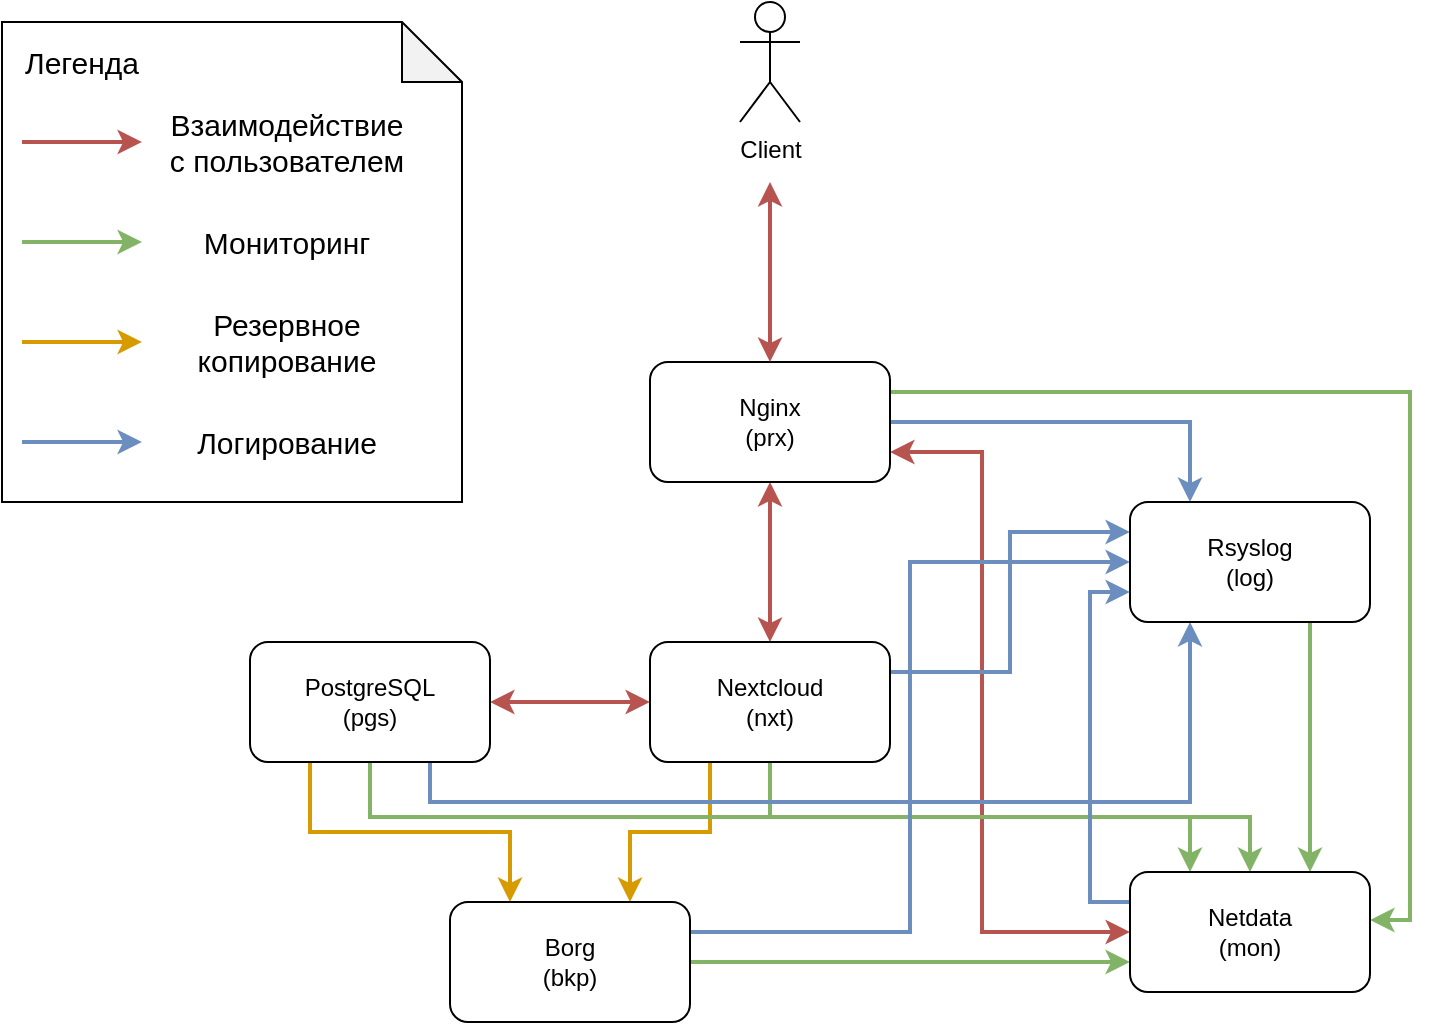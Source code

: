 <mxfile version="14.6.9" type="device"><diagram id="Uqrq5vRkZSApUl4lWM6m" name="Page-1"><mxGraphModel dx="1422" dy="802" grid="1" gridSize="10" guides="1" tooltips="1" connect="1" arrows="1" fold="1" page="1" pageScale="1" pageWidth="827" pageHeight="1169" math="0" shadow="0"><root><mxCell id="0"/><mxCell id="1" parent="0"/><mxCell id="lq0IUN8d960rB0fIroDj-7" style="edgeStyle=orthogonalEdgeStyle;rounded=0;orthogonalLoop=1;jettySize=auto;html=1;exitX=0.5;exitY=1;exitDx=0;exitDy=0;fillColor=#f8cecc;strokeColor=#b85450;startArrow=classic;startFill=1;strokeWidth=2;" parent="1" source="lq0IUN8d960rB0fIroDj-1" target="lq0IUN8d960rB0fIroDj-2" edge="1"><mxGeometry relative="1" as="geometry"/></mxCell><mxCell id="lq0IUN8d960rB0fIroDj-14" style="edgeStyle=orthogonalEdgeStyle;rounded=0;orthogonalLoop=1;jettySize=auto;html=1;exitX=1;exitY=0.5;exitDx=0;exitDy=0;entryX=0.25;entryY=0;entryDx=0;entryDy=0;startArrow=none;startFill=0;fillColor=#dae8fc;strokeColor=#6c8ebf;strokeWidth=2;" parent="1" source="lq0IUN8d960rB0fIroDj-1" target="lq0IUN8d960rB0fIroDj-5" edge="1"><mxGeometry relative="1" as="geometry"><Array as="points"><mxPoint x="604" y="360"/></Array></mxGeometry></mxCell><mxCell id="lq0IUN8d960rB0fIroDj-25" style="edgeStyle=orthogonalEdgeStyle;rounded=0;orthogonalLoop=1;jettySize=auto;html=1;exitX=1;exitY=0.25;exitDx=0;exitDy=0;entryX=1;entryY=0.4;entryDx=0;entryDy=0;entryPerimeter=0;startArrow=none;startFill=0;fillColor=#d5e8d4;strokeColor=#82b366;strokeWidth=2;" parent="1" source="lq0IUN8d960rB0fIroDj-1" target="lq0IUN8d960rB0fIroDj-6" edge="1"><mxGeometry relative="1" as="geometry"/></mxCell><mxCell id="lq0IUN8d960rB0fIroDj-30" style="edgeStyle=orthogonalEdgeStyle;rounded=0;orthogonalLoop=1;jettySize=auto;html=1;exitX=1;exitY=0.75;exitDx=0;exitDy=0;entryX=0;entryY=0.5;entryDx=0;entryDy=0;startArrow=classic;startFill=1;endSize=6;strokeWidth=2;fillColor=#f8cecc;strokeColor=#b85450;" parent="1" source="lq0IUN8d960rB0fIroDj-1" target="lq0IUN8d960rB0fIroDj-6" edge="1"><mxGeometry relative="1" as="geometry"><Array as="points"><mxPoint x="500" y="375"/><mxPoint x="500" y="615"/></Array></mxGeometry></mxCell><mxCell id="lq0IUN8d960rB0fIroDj-1" value="&lt;div&gt;Nginx&lt;br&gt;(prx)&lt;br&gt;&lt;/div&gt;" style="rounded=1;whiteSpace=wrap;html=1;" parent="1" vertex="1"><mxGeometry x="334" y="330" width="120" height="60" as="geometry"/></mxCell><mxCell id="lq0IUN8d960rB0fIroDj-13" style="edgeStyle=orthogonalEdgeStyle;rounded=0;orthogonalLoop=1;jettySize=auto;html=1;exitX=0;exitY=0.5;exitDx=0;exitDy=0;startArrow=classic;startFill=1;fillColor=#f8cecc;strokeColor=#b85450;strokeWidth=2;" parent="1" source="lq0IUN8d960rB0fIroDj-2" target="lq0IUN8d960rB0fIroDj-3" edge="1"><mxGeometry relative="1" as="geometry"/></mxCell><mxCell id="lq0IUN8d960rB0fIroDj-15" style="edgeStyle=orthogonalEdgeStyle;rounded=0;orthogonalLoop=1;jettySize=auto;html=1;exitX=1;exitY=0.25;exitDx=0;exitDy=0;entryX=0;entryY=0.25;entryDx=0;entryDy=0;startArrow=none;startFill=0;fillColor=#dae8fc;strokeColor=#6c8ebf;strokeWidth=2;" parent="1" source="lq0IUN8d960rB0fIroDj-2" target="lq0IUN8d960rB0fIroDj-5" edge="1"><mxGeometry relative="1" as="geometry"/></mxCell><mxCell id="lq0IUN8d960rB0fIroDj-23" style="edgeStyle=orthogonalEdgeStyle;rounded=0;orthogonalLoop=1;jettySize=auto;html=1;exitX=0.5;exitY=1;exitDx=0;exitDy=0;entryX=0.5;entryY=0;entryDx=0;entryDy=0;startArrow=none;startFill=0;fillColor=#d5e8d4;strokeColor=#82b366;strokeWidth=2;" parent="1" source="lq0IUN8d960rB0fIroDj-2" target="lq0IUN8d960rB0fIroDj-6" edge="1"><mxGeometry relative="1" as="geometry"/></mxCell><mxCell id="lq0IUN8d960rB0fIroDj-27" style="edgeStyle=orthogonalEdgeStyle;rounded=0;orthogonalLoop=1;jettySize=auto;html=1;exitX=0.25;exitY=1;exitDx=0;exitDy=0;entryX=0.75;entryY=0;entryDx=0;entryDy=0;startArrow=none;startFill=0;fillColor=#ffe6cc;strokeColor=#d79b00;strokeWidth=2;" parent="1" source="lq0IUN8d960rB0fIroDj-2" target="lq0IUN8d960rB0fIroDj-4" edge="1"><mxGeometry relative="1" as="geometry"/></mxCell><mxCell id="lq0IUN8d960rB0fIroDj-2" value="Nextcloud&lt;br&gt;(nxt)" style="rounded=1;whiteSpace=wrap;html=1;" parent="1" vertex="1"><mxGeometry x="334" y="470" width="120" height="60" as="geometry"/></mxCell><mxCell id="lq0IUN8d960rB0fIroDj-19" style="edgeStyle=orthogonalEdgeStyle;rounded=0;orthogonalLoop=1;jettySize=auto;html=1;exitX=0.75;exitY=1;exitDx=0;exitDy=0;entryX=0.25;entryY=1;entryDx=0;entryDy=0;startArrow=none;startFill=0;fillColor=#dae8fc;strokeColor=#6c8ebf;strokeWidth=2;" parent="1" source="lq0IUN8d960rB0fIroDj-3" target="lq0IUN8d960rB0fIroDj-5" edge="1"><mxGeometry relative="1" as="geometry"/></mxCell><mxCell id="lq0IUN8d960rB0fIroDj-22" style="edgeStyle=orthogonalEdgeStyle;rounded=0;orthogonalLoop=1;jettySize=auto;html=1;exitX=0.5;exitY=1;exitDx=0;exitDy=0;entryX=0.25;entryY=0;entryDx=0;entryDy=0;startArrow=none;startFill=0;fillColor=#d5e8d4;strokeColor=#82b366;endSize=6;strokeWidth=2;" parent="1" source="lq0IUN8d960rB0fIroDj-3" target="lq0IUN8d960rB0fIroDj-6" edge="1"><mxGeometry relative="1" as="geometry"/></mxCell><mxCell id="lq0IUN8d960rB0fIroDj-28" style="edgeStyle=orthogonalEdgeStyle;rounded=0;orthogonalLoop=1;jettySize=auto;html=1;exitX=0.25;exitY=1;exitDx=0;exitDy=0;entryX=0.25;entryY=0;entryDx=0;entryDy=0;startArrow=none;startFill=0;fillColor=#ffe6cc;strokeColor=#d79b00;strokeWidth=2;" parent="1" source="lq0IUN8d960rB0fIroDj-3" target="lq0IUN8d960rB0fIroDj-4" edge="1"><mxGeometry relative="1" as="geometry"/></mxCell><mxCell id="lq0IUN8d960rB0fIroDj-3" value="&lt;div&gt;PostgreSQL&lt;br&gt;(pgs)&lt;br&gt;&lt;/div&gt;" style="rounded=1;whiteSpace=wrap;html=1;" parent="1" vertex="1"><mxGeometry x="134" y="470" width="120" height="60" as="geometry"/></mxCell><mxCell id="lq0IUN8d960rB0fIroDj-16" style="edgeStyle=orthogonalEdgeStyle;rounded=0;orthogonalLoop=1;jettySize=auto;html=1;exitX=1;exitY=0.25;exitDx=0;exitDy=0;entryX=0;entryY=0.5;entryDx=0;entryDy=0;startArrow=none;startFill=0;fillColor=#dae8fc;strokeColor=#6c8ebf;endSize=6;strokeWidth=2;" parent="1" source="lq0IUN8d960rB0fIroDj-4" target="lq0IUN8d960rB0fIroDj-5" edge="1"><mxGeometry relative="1" as="geometry"/></mxCell><mxCell id="lq0IUN8d960rB0fIroDj-21" style="edgeStyle=orthogonalEdgeStyle;rounded=0;orthogonalLoop=1;jettySize=auto;html=1;exitX=1;exitY=0.5;exitDx=0;exitDy=0;entryX=0;entryY=0.75;entryDx=0;entryDy=0;startArrow=none;startFill=0;fillColor=#d5e8d4;strokeColor=#82b366;strokeWidth=2;" parent="1" source="lq0IUN8d960rB0fIroDj-4" target="lq0IUN8d960rB0fIroDj-6" edge="1"><mxGeometry relative="1" as="geometry"/></mxCell><mxCell id="lq0IUN8d960rB0fIroDj-4" value="Borg&lt;br&gt;(bkp)" style="rounded=1;whiteSpace=wrap;html=1;" parent="1" vertex="1"><mxGeometry x="234" y="600" width="120" height="60" as="geometry"/></mxCell><mxCell id="lq0IUN8d960rB0fIroDj-24" style="edgeStyle=orthogonalEdgeStyle;rounded=0;orthogonalLoop=1;jettySize=auto;html=1;exitX=0.75;exitY=1;exitDx=0;exitDy=0;entryX=0.75;entryY=0;entryDx=0;entryDy=0;startArrow=none;startFill=0;fillColor=#d5e8d4;strokeColor=#82b366;strokeWidth=2;" parent="1" source="lq0IUN8d960rB0fIroDj-5" target="lq0IUN8d960rB0fIroDj-6" edge="1"><mxGeometry relative="1" as="geometry"/></mxCell><mxCell id="lq0IUN8d960rB0fIroDj-5" value="Rsyslog&lt;br&gt;(log)" style="rounded=1;whiteSpace=wrap;html=1;" parent="1" vertex="1"><mxGeometry x="574" y="400" width="120" height="60" as="geometry"/></mxCell><mxCell id="lq0IUN8d960rB0fIroDj-17" style="edgeStyle=orthogonalEdgeStyle;rounded=0;orthogonalLoop=1;jettySize=auto;html=1;exitX=0;exitY=0.25;exitDx=0;exitDy=0;entryX=0;entryY=0.75;entryDx=0;entryDy=0;startArrow=none;startFill=0;fillColor=#dae8fc;strokeColor=#6c8ebf;endSize=6;strokeWidth=2;" parent="1" source="lq0IUN8d960rB0fIroDj-6" target="lq0IUN8d960rB0fIroDj-5" edge="1"><mxGeometry relative="1" as="geometry"/></mxCell><mxCell id="lq0IUN8d960rB0fIroDj-6" value="Netdata&lt;br&gt;(mon)" style="rounded=1;whiteSpace=wrap;html=1;" parent="1" vertex="1"><mxGeometry x="574" y="585" width="120" height="60" as="geometry"/></mxCell><mxCell id="lq0IUN8d960rB0fIroDj-8" value="&lt;div&gt;Client&lt;/div&gt;" style="shape=umlActor;verticalLabelPosition=bottom;verticalAlign=top;html=1;outlineConnect=0;" parent="1" vertex="1"><mxGeometry x="379" y="150" width="30" height="60" as="geometry"/></mxCell><mxCell id="lq0IUN8d960rB0fIroDj-11" value="" style="endArrow=classic;html=1;entryX=0.5;entryY=0;entryDx=0;entryDy=0;fillColor=#f8cecc;strokeColor=#b85450;startArrow=classic;startFill=1;strokeWidth=2;" parent="1" target="lq0IUN8d960rB0fIroDj-1" edge="1"><mxGeometry width="50" height="50" relative="1" as="geometry"><mxPoint x="394" y="240" as="sourcePoint"/><mxPoint x="440" y="310" as="targetPoint"/></mxGeometry></mxCell><mxCell id="lq0IUN8d960rB0fIroDj-33" value="" style="shape=note;whiteSpace=wrap;html=1;backgroundOutline=1;darkOpacity=0.05;" parent="1" vertex="1"><mxGeometry x="10" y="160" width="230" height="240" as="geometry"/></mxCell><mxCell id="lq0IUN8d960rB0fIroDj-34" value="" style="endArrow=classic;html=1;endSize=6;strokeWidth=2;fillColor=#d5e8d4;strokeColor=#82b366;" parent="1" edge="1"><mxGeometry width="50" height="50" relative="1" as="geometry"><mxPoint x="20" y="270" as="sourcePoint"/><mxPoint x="80" y="270" as="targetPoint"/></mxGeometry></mxCell><mxCell id="lq0IUN8d960rB0fIroDj-36" value="" style="endArrow=classic;html=1;endSize=6;strokeWidth=2;fillColor=#f8cecc;strokeColor=#b85450;" parent="1" edge="1"><mxGeometry width="50" height="50" relative="1" as="geometry"><mxPoint x="20" y="220" as="sourcePoint"/><mxPoint x="80" y="220" as="targetPoint"/></mxGeometry></mxCell><mxCell id="lq0IUN8d960rB0fIroDj-37" value="" style="endArrow=classic;html=1;endSize=6;strokeWidth=2;fillColor=#dae8fc;strokeColor=#6c8ebf;" parent="1" edge="1"><mxGeometry width="50" height="50" relative="1" as="geometry"><mxPoint x="20" y="370" as="sourcePoint"/><mxPoint x="80" y="370" as="targetPoint"/></mxGeometry></mxCell><mxCell id="lq0IUN8d960rB0fIroDj-38" value="" style="endArrow=classic;html=1;endSize=6;strokeWidth=2;fillColor=#ffe6cc;strokeColor=#d79b00;" parent="1" edge="1"><mxGeometry width="50" height="50" relative="1" as="geometry"><mxPoint x="20" y="320" as="sourcePoint"/><mxPoint x="80" y="320" as="targetPoint"/></mxGeometry></mxCell><mxCell id="lq0IUN8d960rB0fIroDj-39" value="Легенда" style="text;html=1;strokeColor=none;fillColor=none;align=center;verticalAlign=middle;whiteSpace=wrap;rounded=0;fontSize=15;" parent="1" vertex="1"><mxGeometry x="30" y="170" width="40" height="20" as="geometry"/></mxCell><mxCell id="lq0IUN8d960rB0fIroDj-41" value="Взаимодействие с пользователем" style="text;html=1;strokeColor=none;fillColor=none;align=center;verticalAlign=middle;whiteSpace=wrap;rounded=0;fontSize=15;" parent="1" vertex="1"><mxGeometry x="90" y="210" width="125" height="20" as="geometry"/></mxCell><mxCell id="lq0IUN8d960rB0fIroDj-42" value="Мониторинг" style="text;html=1;strokeColor=none;fillColor=none;align=center;verticalAlign=middle;whiteSpace=wrap;rounded=0;fontSize=15;" parent="1" vertex="1"><mxGeometry x="90" y="260" width="125" height="20" as="geometry"/></mxCell><mxCell id="lq0IUN8d960rB0fIroDj-43" value="Резервное копирование" style="text;html=1;strokeColor=none;fillColor=none;align=center;verticalAlign=middle;whiteSpace=wrap;rounded=0;fontSize=15;" parent="1" vertex="1"><mxGeometry x="90" y="310" width="125" height="20" as="geometry"/></mxCell><mxCell id="lq0IUN8d960rB0fIroDj-44" value="Логирование" style="text;html=1;strokeColor=none;fillColor=none;align=center;verticalAlign=middle;whiteSpace=wrap;rounded=0;fontSize=15;" parent="1" vertex="1"><mxGeometry x="90" y="360" width="125" height="20" as="geometry"/></mxCell></root></mxGraphModel></diagram></mxfile>